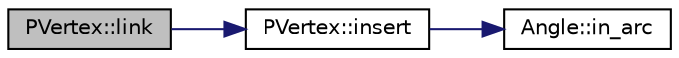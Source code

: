 digraph "PVertex::link"
{
 // LATEX_PDF_SIZE
  edge [fontname="Helvetica",fontsize="10",labelfontname="Helvetica",labelfontsize="10"];
  node [fontname="Helvetica",fontsize="10",shape=record];
  rankdir="LR";
  Node1 [label="PVertex::link",height=0.2,width=0.4,color="black", fillcolor="grey75", style="filled", fontcolor="black",tooltip=" "];
  Node1 -> Node2 [color="midnightblue",fontsize="10",style="solid",fontname="Helvetica"];
  Node2 [label="PVertex::insert",height=0.2,width=0.4,color="black", fillcolor="white", style="filled",URL="$de/d06/class_p_vertex.html#a7d456e7683e52c4a0c24b126707799a3",tooltip=" "];
  Node2 -> Node3 [color="midnightblue",fontsize="10",style="solid",fontname="Helvetica"];
  Node3 [label="Angle::in_arc",height=0.2,width=0.4,color="black", fillcolor="white", style="filled",URL="$d2/d39/class_angle.html#a9bfaea5dfe9608a7588b0a061f989b6c",tooltip=" "];
}
